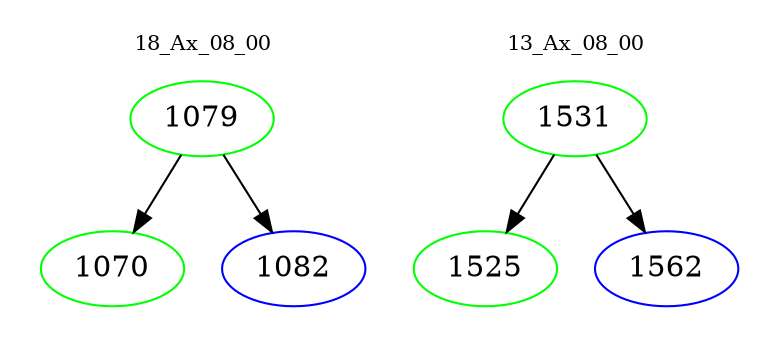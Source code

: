 digraph{
subgraph cluster_0 {
color = white
label = "18_Ax_08_00";
fontsize=10;
T0_1079 [label="1079", color="green"]
T0_1079 -> T0_1070 [color="black"]
T0_1070 [label="1070", color="green"]
T0_1079 -> T0_1082 [color="black"]
T0_1082 [label="1082", color="blue"]
}
subgraph cluster_1 {
color = white
label = "13_Ax_08_00";
fontsize=10;
T1_1531 [label="1531", color="green"]
T1_1531 -> T1_1525 [color="black"]
T1_1525 [label="1525", color="green"]
T1_1531 -> T1_1562 [color="black"]
T1_1562 [label="1562", color="blue"]
}
}
